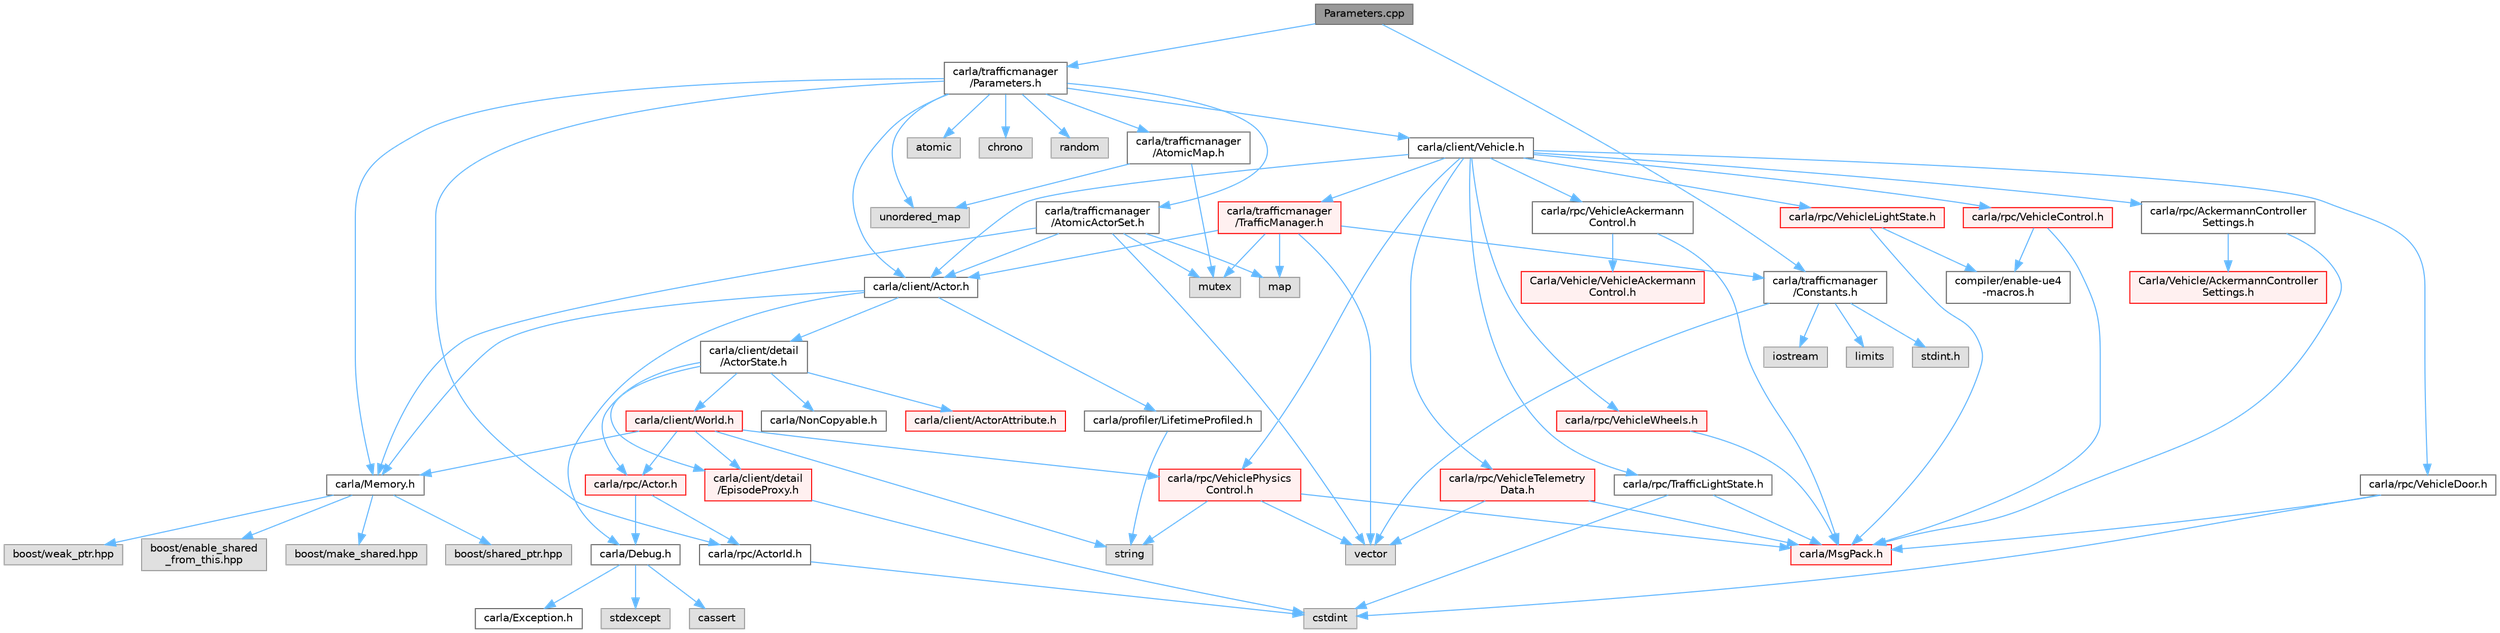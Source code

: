digraph "Parameters.cpp"
{
 // INTERACTIVE_SVG=YES
 // LATEX_PDF_SIZE
  bgcolor="transparent";
  edge [fontname=Helvetica,fontsize=10,labelfontname=Helvetica,labelfontsize=10];
  node [fontname=Helvetica,fontsize=10,shape=box,height=0.2,width=0.4];
  Node1 [id="Node000001",label="Parameters.cpp",height=0.2,width=0.4,color="gray40", fillcolor="grey60", style="filled", fontcolor="black",tooltip=" "];
  Node1 -> Node2 [id="edge1_Node000001_Node000002",color="steelblue1",style="solid",tooltip=" "];
  Node2 [id="Node000002",label="carla/trafficmanager\l/Parameters.h",height=0.2,width=0.4,color="grey40", fillcolor="white", style="filled",URL="$d9/dd7/Parameters_8h.html",tooltip=" "];
  Node2 -> Node3 [id="edge2_Node000002_Node000003",color="steelblue1",style="solid",tooltip=" "];
  Node3 [id="Node000003",label="atomic",height=0.2,width=0.4,color="grey60", fillcolor="#E0E0E0", style="filled",tooltip=" "];
  Node2 -> Node4 [id="edge3_Node000002_Node000004",color="steelblue1",style="solid",tooltip=" "];
  Node4 [id="Node000004",label="chrono",height=0.2,width=0.4,color="grey60", fillcolor="#E0E0E0", style="filled",tooltip=" "];
  Node2 -> Node5 [id="edge4_Node000002_Node000005",color="steelblue1",style="solid",tooltip=" "];
  Node5 [id="Node000005",label="random",height=0.2,width=0.4,color="grey60", fillcolor="#E0E0E0", style="filled",tooltip=" "];
  Node2 -> Node6 [id="edge5_Node000002_Node000006",color="steelblue1",style="solid",tooltip=" "];
  Node6 [id="Node000006",label="unordered_map",height=0.2,width=0.4,color="grey60", fillcolor="#E0E0E0", style="filled",tooltip=" "];
  Node2 -> Node7 [id="edge6_Node000002_Node000007",color="steelblue1",style="solid",tooltip=" "];
  Node7 [id="Node000007",label="carla/client/Actor.h",height=0.2,width=0.4,color="grey40", fillcolor="white", style="filled",URL="$da/d48/client_2Actor_8h.html",tooltip=" "];
  Node7 -> Node8 [id="edge7_Node000007_Node000008",color="steelblue1",style="solid",tooltip=" "];
  Node8 [id="Node000008",label="carla/Debug.h",height=0.2,width=0.4,color="grey40", fillcolor="white", style="filled",URL="$d4/deb/Debug_8h.html",tooltip=" "];
  Node8 -> Node9 [id="edge8_Node000008_Node000009",color="steelblue1",style="solid",tooltip=" "];
  Node9 [id="Node000009",label="carla/Exception.h",height=0.2,width=0.4,color="grey40", fillcolor="white", style="filled",URL="$d8/d8a/Exception_8h.html",tooltip=" "];
  Node8 -> Node10 [id="edge9_Node000008_Node000010",color="steelblue1",style="solid",tooltip=" "];
  Node10 [id="Node000010",label="stdexcept",height=0.2,width=0.4,color="grey60", fillcolor="#E0E0E0", style="filled",tooltip=" "];
  Node8 -> Node11 [id="edge10_Node000008_Node000011",color="steelblue1",style="solid",tooltip=" "];
  Node11 [id="Node000011",label="cassert",height=0.2,width=0.4,color="grey60", fillcolor="#E0E0E0", style="filled",tooltip=" "];
  Node7 -> Node12 [id="edge11_Node000007_Node000012",color="steelblue1",style="solid",tooltip=" "];
  Node12 [id="Node000012",label="carla/Memory.h",height=0.2,width=0.4,color="grey40", fillcolor="white", style="filled",URL="$de/d5c/Memory_8h.html",tooltip=" "];
  Node12 -> Node13 [id="edge12_Node000012_Node000013",color="steelblue1",style="solid",tooltip=" "];
  Node13 [id="Node000013",label="boost/enable_shared\l_from_this.hpp",height=0.2,width=0.4,color="grey60", fillcolor="#E0E0E0", style="filled",tooltip=" "];
  Node12 -> Node14 [id="edge13_Node000012_Node000014",color="steelblue1",style="solid",tooltip=" "];
  Node14 [id="Node000014",label="boost/make_shared.hpp",height=0.2,width=0.4,color="grey60", fillcolor="#E0E0E0", style="filled",tooltip=" "];
  Node12 -> Node15 [id="edge14_Node000012_Node000015",color="steelblue1",style="solid",tooltip=" "];
  Node15 [id="Node000015",label="boost/shared_ptr.hpp",height=0.2,width=0.4,color="grey60", fillcolor="#E0E0E0", style="filled",tooltip=" "];
  Node12 -> Node16 [id="edge15_Node000012_Node000016",color="steelblue1",style="solid",tooltip=" "];
  Node16 [id="Node000016",label="boost/weak_ptr.hpp",height=0.2,width=0.4,color="grey60", fillcolor="#E0E0E0", style="filled",tooltip=" "];
  Node7 -> Node17 [id="edge16_Node000007_Node000017",color="steelblue1",style="solid",tooltip=" "];
  Node17 [id="Node000017",label="carla/client/detail\l/ActorState.h",height=0.2,width=0.4,color="grey40", fillcolor="white", style="filled",URL="$d4/d22/client_2detail_2ActorState_8h.html",tooltip=" "];
  Node17 -> Node18 [id="edge17_Node000017_Node000018",color="steelblue1",style="solid",tooltip=" "];
  Node18 [id="Node000018",label="carla/NonCopyable.h",height=0.2,width=0.4,color="grey40", fillcolor="white", style="filled",URL="$d4/dd8/LibCarla_2source_2carla_2NonCopyable_8h.html",tooltip=" "];
  Node17 -> Node19 [id="edge18_Node000017_Node000019",color="steelblue1",style="solid",tooltip=" "];
  Node19 [id="Node000019",label="carla/client/World.h",height=0.2,width=0.4,color="red", fillcolor="#FFF0F0", style="filled",URL="$dd/d5b/World_8h.html",tooltip=" "];
  Node19 -> Node12 [id="edge19_Node000019_Node000012",color="steelblue1",style="solid",tooltip=" "];
  Node19 -> Node23 [id="edge20_Node000019_Node000023",color="steelblue1",style="solid",tooltip=" "];
  Node23 [id="Node000023",label="carla/client/detail\l/EpisodeProxy.h",height=0.2,width=0.4,color="red", fillcolor="#FFF0F0", style="filled",URL="$dc/dc2/EpisodeProxy_8h.html",tooltip=" "];
  Node23 -> Node26 [id="edge21_Node000023_Node000026",color="steelblue1",style="solid",tooltip=" "];
  Node26 [id="Node000026",label="cstdint",height=0.2,width=0.4,color="grey60", fillcolor="#E0E0E0", style="filled",tooltip=" "];
  Node19 -> Node129 [id="edge22_Node000019_Node000129",color="steelblue1",style="solid",tooltip=" "];
  Node129 [id="Node000129",label="carla/rpc/Actor.h",height=0.2,width=0.4,color="red", fillcolor="#FFF0F0", style="filled",URL="$d8/d73/rpc_2Actor_8h.html",tooltip=" "];
  Node129 -> Node8 [id="edge23_Node000129_Node000008",color="steelblue1",style="solid",tooltip=" "];
  Node129 -> Node102 [id="edge24_Node000129_Node000102",color="steelblue1",style="solid",tooltip=" "];
  Node102 [id="Node000102",label="carla/rpc/ActorId.h",height=0.2,width=0.4,color="grey40", fillcolor="white", style="filled",URL="$d3/d89/ActorId_8h.html",tooltip=" "];
  Node102 -> Node26 [id="edge25_Node000102_Node000026",color="steelblue1",style="solid",tooltip=" "];
  Node19 -> Node157 [id="edge26_Node000019_Node000157",color="steelblue1",style="solid",tooltip=" "];
  Node157 [id="Node000157",label="carla/rpc/VehiclePhysics\lControl.h",height=0.2,width=0.4,color="red", fillcolor="#FFF0F0", style="filled",URL="$d1/d8e/LibCarla_2source_2carla_2rpc_2VehiclePhysicsControl_8h.html",tooltip=" "];
  Node157 -> Node28 [id="edge27_Node000157_Node000028",color="steelblue1",style="solid",tooltip=" "];
  Node28 [id="Node000028",label="carla/MsgPack.h",height=0.2,width=0.4,color="red", fillcolor="#FFF0F0", style="filled",URL="$d9/d6f/MsgPack_8h.html",tooltip=" "];
  Node157 -> Node64 [id="edge28_Node000157_Node000064",color="steelblue1",style="solid",tooltip=" "];
  Node64 [id="Node000064",label="string",height=0.2,width=0.4,color="grey60", fillcolor="#E0E0E0", style="filled",tooltip=" "];
  Node157 -> Node69 [id="edge29_Node000157_Node000069",color="steelblue1",style="solid",tooltip=" "];
  Node69 [id="Node000069",label="vector",height=0.2,width=0.4,color="grey60", fillcolor="#E0E0E0", style="filled",tooltip=" "];
  Node19 -> Node64 [id="edge30_Node000019_Node000064",color="steelblue1",style="solid",tooltip=" "];
  Node17 -> Node173 [id="edge31_Node000017_Node000173",color="steelblue1",style="solid",tooltip=" "];
  Node173 [id="Node000173",label="carla/client/ActorAttribute.h",height=0.2,width=0.4,color="red", fillcolor="#FFF0F0", style="filled",URL="$d1/d5d/LibCarla_2source_2carla_2client_2ActorAttribute_8h.html",tooltip=" "];
  Node17 -> Node23 [id="edge32_Node000017_Node000023",color="steelblue1",style="solid",tooltip=" "];
  Node17 -> Node129 [id="edge33_Node000017_Node000129",color="steelblue1",style="solid",tooltip=" "];
  Node7 -> Node175 [id="edge34_Node000007_Node000175",color="steelblue1",style="solid",tooltip=" "];
  Node175 [id="Node000175",label="carla/profiler/LifetimeProfiled.h",height=0.2,width=0.4,color="grey40", fillcolor="white", style="filled",URL="$d9/dc4/LifetimeProfiled_8h.html",tooltip=" "];
  Node175 -> Node64 [id="edge35_Node000175_Node000064",color="steelblue1",style="solid",tooltip=" "];
  Node2 -> Node176 [id="edge36_Node000002_Node000176",color="steelblue1",style="solid",tooltip=" "];
  Node176 [id="Node000176",label="carla/client/Vehicle.h",height=0.2,width=0.4,color="grey40", fillcolor="white", style="filled",URL="$d9/d18/Vehicle_8h.html",tooltip=" "];
  Node176 -> Node7 [id="edge37_Node000176_Node000007",color="steelblue1",style="solid",tooltip=" "];
  Node176 -> Node177 [id="edge38_Node000176_Node000177",color="steelblue1",style="solid",tooltip=" "];
  Node177 [id="Node000177",label="carla/rpc/AckermannController\lSettings.h",height=0.2,width=0.4,color="grey40", fillcolor="white", style="filled",URL="$d0/d10/LibCarla_2source_2carla_2rpc_2AckermannControllerSettings_8h.html",tooltip=" "];
  Node177 -> Node28 [id="edge39_Node000177_Node000028",color="steelblue1",style="solid",tooltip=" "];
  Node177 -> Node178 [id="edge40_Node000177_Node000178",color="steelblue1",style="solid",tooltip=" "];
  Node178 [id="Node000178",label="Carla/Vehicle/AckermannController\lSettings.h",height=0.2,width=0.4,color="red", fillcolor="#FFF0F0", style="filled",URL="$df/d92/Unreal_2CarlaUE4_2Plugins_2Carla_2Source_2Carla_2Vehicle_2AckermannControllerSettings_8h.html",tooltip=" "];
  Node176 -> Node106 [id="edge41_Node000176_Node000106",color="steelblue1",style="solid",tooltip=" "];
  Node106 [id="Node000106",label="carla/rpc/TrafficLightState.h",height=0.2,width=0.4,color="grey40", fillcolor="white", style="filled",URL="$d1/d16/LibCarla_2source_2carla_2rpc_2TrafficLightState_8h.html",tooltip=" "];
  Node106 -> Node28 [id="edge42_Node000106_Node000028",color="steelblue1",style="solid",tooltip=" "];
  Node106 -> Node26 [id="edge43_Node000106_Node000026",color="steelblue1",style="solid",tooltip=" "];
  Node176 -> Node180 [id="edge44_Node000176_Node000180",color="steelblue1",style="solid",tooltip=" "];
  Node180 [id="Node000180",label="carla/rpc/VehicleAckermann\lControl.h",height=0.2,width=0.4,color="grey40", fillcolor="white", style="filled",URL="$dc/def/LibCarla_2source_2carla_2rpc_2VehicleAckermannControl_8h.html",tooltip=" "];
  Node180 -> Node28 [id="edge45_Node000180_Node000028",color="steelblue1",style="solid",tooltip=" "];
  Node180 -> Node181 [id="edge46_Node000180_Node000181",color="steelblue1",style="solid",tooltip=" "];
  Node181 [id="Node000181",label="Carla/Vehicle/VehicleAckermann\lControl.h",height=0.2,width=0.4,color="red", fillcolor="#FFF0F0", style="filled",URL="$d7/d1a/Unreal_2CarlaUE4_2Plugins_2Carla_2Source_2Carla_2Vehicle_2VehicleAckermannControl_8h.html",tooltip=" "];
  Node176 -> Node107 [id="edge47_Node000176_Node000107",color="steelblue1",style="solid",tooltip=" "];
  Node107 [id="Node000107",label="carla/rpc/VehicleControl.h",height=0.2,width=0.4,color="red", fillcolor="#FFF0F0", style="filled",URL="$dd/d28/LibCarla_2source_2carla_2rpc_2VehicleControl_8h.html",tooltip=" "];
  Node107 -> Node28 [id="edge48_Node000107_Node000028",color="steelblue1",style="solid",tooltip=" "];
  Node107 -> Node44 [id="edge49_Node000107_Node000044",color="steelblue1",style="solid",tooltip=" "];
  Node44 [id="Node000044",label="compiler/enable-ue4\l-macros.h",height=0.2,width=0.4,color="grey40", fillcolor="white", style="filled",URL="$d9/da2/enable-ue4-macros_8h.html",tooltip=" "];
  Node176 -> Node183 [id="edge50_Node000176_Node000183",color="steelblue1",style="solid",tooltip=" "];
  Node183 [id="Node000183",label="carla/rpc/VehicleDoor.h",height=0.2,width=0.4,color="grey40", fillcolor="white", style="filled",URL="$da/dc3/VehicleDoor_8h.html",tooltip=" "];
  Node183 -> Node28 [id="edge51_Node000183_Node000028",color="steelblue1",style="solid",tooltip=" "];
  Node183 -> Node26 [id="edge52_Node000183_Node000026",color="steelblue1",style="solid",tooltip=" "];
  Node176 -> Node168 [id="edge53_Node000176_Node000168",color="steelblue1",style="solid",tooltip=" "];
  Node168 [id="Node000168",label="carla/rpc/VehicleLightState.h",height=0.2,width=0.4,color="red", fillcolor="#FFF0F0", style="filled",URL="$d8/d64/LibCarla_2source_2carla_2rpc_2VehicleLightState_8h.html",tooltip=" "];
  Node168 -> Node28 [id="edge54_Node000168_Node000028",color="steelblue1",style="solid",tooltip=" "];
  Node168 -> Node44 [id="edge55_Node000168_Node000044",color="steelblue1",style="solid",tooltip=" "];
  Node176 -> Node157 [id="edge56_Node000176_Node000157",color="steelblue1",style="solid",tooltip=" "];
  Node176 -> Node184 [id="edge57_Node000176_Node000184",color="steelblue1",style="solid",tooltip=" "];
  Node184 [id="Node000184",label="carla/rpc/VehicleTelemetry\lData.h",height=0.2,width=0.4,color="red", fillcolor="#FFF0F0", style="filled",URL="$d3/d90/LibCarla_2source_2carla_2rpc_2VehicleTelemetryData_8h.html",tooltip=" "];
  Node184 -> Node28 [id="edge58_Node000184_Node000028",color="steelblue1",style="solid",tooltip=" "];
  Node184 -> Node69 [id="edge59_Node000184_Node000069",color="steelblue1",style="solid",tooltip=" "];
  Node176 -> Node186 [id="edge60_Node000176_Node000186",color="steelblue1",style="solid",tooltip=" "];
  Node186 [id="Node000186",label="carla/rpc/VehicleWheels.h",height=0.2,width=0.4,color="red", fillcolor="#FFF0F0", style="filled",URL="$d2/d02/VehicleWheels_8h.html",tooltip=" "];
  Node186 -> Node28 [id="edge61_Node000186_Node000028",color="steelblue1",style="solid",tooltip=" "];
  Node176 -> Node187 [id="edge62_Node000176_Node000187",color="steelblue1",style="solid",tooltip=" "];
  Node187 [id="Node000187",label="carla/trafficmanager\l/TrafficManager.h",height=0.2,width=0.4,color="red", fillcolor="#FFF0F0", style="filled",URL="$da/dfd/TrafficManager_8h.html",tooltip=" "];
  Node187 -> Node68 [id="edge63_Node000187_Node000068",color="steelblue1",style="solid",tooltip=" "];
  Node68 [id="Node000068",label="map",height=0.2,width=0.4,color="grey60", fillcolor="#E0E0E0", style="filled",tooltip=" "];
  Node187 -> Node93 [id="edge64_Node000187_Node000093",color="steelblue1",style="solid",tooltip=" "];
  Node93 [id="Node000093",label="mutex",height=0.2,width=0.4,color="grey60", fillcolor="#E0E0E0", style="filled",tooltip=" "];
  Node187 -> Node69 [id="edge65_Node000187_Node000069",color="steelblue1",style="solid",tooltip=" "];
  Node187 -> Node7 [id="edge66_Node000187_Node000007",color="steelblue1",style="solid",tooltip=" "];
  Node187 -> Node188 [id="edge67_Node000187_Node000188",color="steelblue1",style="solid",tooltip=" "];
  Node188 [id="Node000188",label="carla/trafficmanager\l/Constants.h",height=0.2,width=0.4,color="grey40", fillcolor="white", style="filled",URL="$d1/d45/Constants_8h.html",tooltip=" "];
  Node188 -> Node34 [id="edge68_Node000188_Node000034",color="steelblue1",style="solid",tooltip=" "];
  Node34 [id="Node000034",label="limits",height=0.2,width=0.4,color="grey60", fillcolor="#E0E0E0", style="filled",tooltip=" "];
  Node188 -> Node189 [id="edge69_Node000188_Node000189",color="steelblue1",style="solid",tooltip=" "];
  Node189 [id="Node000189",label="stdint.h",height=0.2,width=0.4,color="grey60", fillcolor="#E0E0E0", style="filled",tooltip=" "];
  Node188 -> Node32 [id="edge70_Node000188_Node000032",color="steelblue1",style="solid",tooltip=" "];
  Node32 [id="Node000032",label="iostream",height=0.2,width=0.4,color="grey60", fillcolor="#E0E0E0", style="filled",tooltip=" "];
  Node188 -> Node69 [id="edge71_Node000188_Node000069",color="steelblue1",style="solid",tooltip=" "];
  Node2 -> Node12 [id="edge72_Node000002_Node000012",color="steelblue1",style="solid",tooltip=" "];
  Node2 -> Node102 [id="edge73_Node000002_Node000102",color="steelblue1",style="solid",tooltip=" "];
  Node2 -> Node193 [id="edge74_Node000002_Node000193",color="steelblue1",style="solid",tooltip=" "];
  Node193 [id="Node000193",label="carla/trafficmanager\l/AtomicActorSet.h",height=0.2,width=0.4,color="grey40", fillcolor="white", style="filled",URL="$dd/dfa/AtomicActorSet_8h.html",tooltip=" "];
  Node193 -> Node93 [id="edge75_Node000193_Node000093",color="steelblue1",style="solid",tooltip=" "];
  Node193 -> Node68 [id="edge76_Node000193_Node000068",color="steelblue1",style="solid",tooltip=" "];
  Node193 -> Node69 [id="edge77_Node000193_Node000069",color="steelblue1",style="solid",tooltip=" "];
  Node193 -> Node7 [id="edge78_Node000193_Node000007",color="steelblue1",style="solid",tooltip=" "];
  Node193 -> Node12 [id="edge79_Node000193_Node000012",color="steelblue1",style="solid",tooltip=" "];
  Node2 -> Node194 [id="edge80_Node000002_Node000194",color="steelblue1",style="solid",tooltip=" "];
  Node194 [id="Node000194",label="carla/trafficmanager\l/AtomicMap.h",height=0.2,width=0.4,color="grey40", fillcolor="white", style="filled",URL="$df/ddc/AtomicMap_8h.html",tooltip=" "];
  Node194 -> Node93 [id="edge81_Node000194_Node000093",color="steelblue1",style="solid",tooltip=" "];
  Node194 -> Node6 [id="edge82_Node000194_Node000006",color="steelblue1",style="solid",tooltip=" "];
  Node1 -> Node188 [id="edge83_Node000001_Node000188",color="steelblue1",style="solid",tooltip=" "];
}
